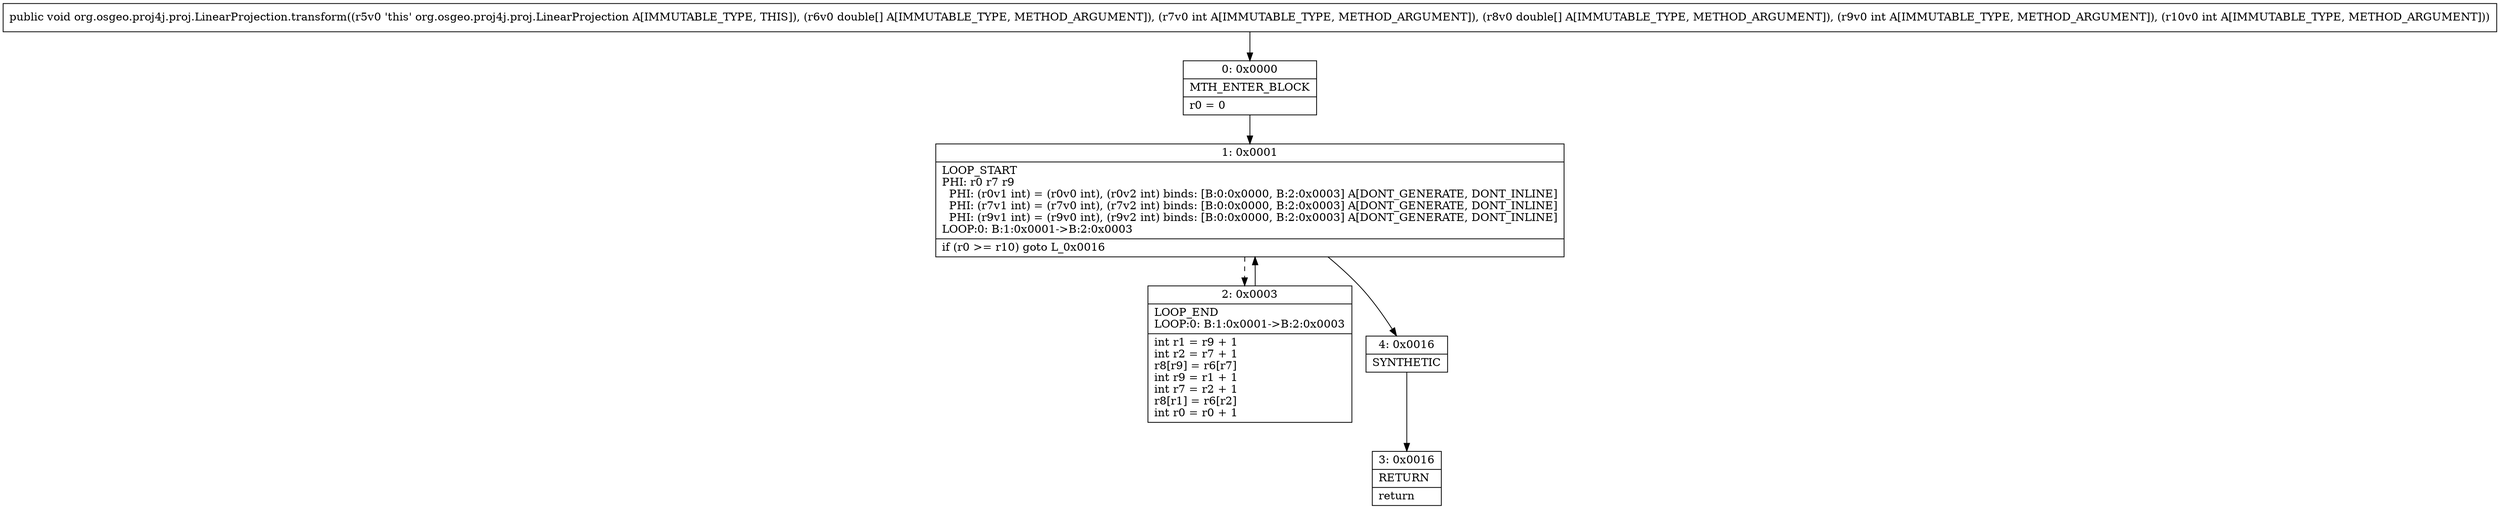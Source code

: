 digraph "CFG fororg.osgeo.proj4j.proj.LinearProjection.transform([DI[DII)V" {
Node_0 [shape=record,label="{0\:\ 0x0000|MTH_ENTER_BLOCK\l|r0 = 0\l}"];
Node_1 [shape=record,label="{1\:\ 0x0001|LOOP_START\lPHI: r0 r7 r9 \l  PHI: (r0v1 int) = (r0v0 int), (r0v2 int) binds: [B:0:0x0000, B:2:0x0003] A[DONT_GENERATE, DONT_INLINE]\l  PHI: (r7v1 int) = (r7v0 int), (r7v2 int) binds: [B:0:0x0000, B:2:0x0003] A[DONT_GENERATE, DONT_INLINE]\l  PHI: (r9v1 int) = (r9v0 int), (r9v2 int) binds: [B:0:0x0000, B:2:0x0003] A[DONT_GENERATE, DONT_INLINE]\lLOOP:0: B:1:0x0001\-\>B:2:0x0003\l|if (r0 \>= r10) goto L_0x0016\l}"];
Node_2 [shape=record,label="{2\:\ 0x0003|LOOP_END\lLOOP:0: B:1:0x0001\-\>B:2:0x0003\l|int r1 = r9 + 1\lint r2 = r7 + 1\lr8[r9] = r6[r7]\lint r9 = r1 + 1\lint r7 = r2 + 1\lr8[r1] = r6[r2]\lint r0 = r0 + 1\l}"];
Node_3 [shape=record,label="{3\:\ 0x0016|RETURN\l|return\l}"];
Node_4 [shape=record,label="{4\:\ 0x0016|SYNTHETIC\l}"];
MethodNode[shape=record,label="{public void org.osgeo.proj4j.proj.LinearProjection.transform((r5v0 'this' org.osgeo.proj4j.proj.LinearProjection A[IMMUTABLE_TYPE, THIS]), (r6v0 double[] A[IMMUTABLE_TYPE, METHOD_ARGUMENT]), (r7v0 int A[IMMUTABLE_TYPE, METHOD_ARGUMENT]), (r8v0 double[] A[IMMUTABLE_TYPE, METHOD_ARGUMENT]), (r9v0 int A[IMMUTABLE_TYPE, METHOD_ARGUMENT]), (r10v0 int A[IMMUTABLE_TYPE, METHOD_ARGUMENT])) }"];
MethodNode -> Node_0;
Node_0 -> Node_1;
Node_1 -> Node_2[style=dashed];
Node_1 -> Node_4;
Node_2 -> Node_1;
Node_4 -> Node_3;
}

